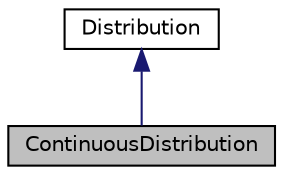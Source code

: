 digraph "ContinuousDistribution"
{
 // INTERACTIVE_SVG=YES
  bgcolor="transparent";
  edge [fontname="Helvetica",fontsize="10",labelfontname="Helvetica",labelfontsize="10"];
  node [fontname="Helvetica",fontsize="10",shape=record];
  Node61 [label="ContinuousDistribution",height=0.2,width=0.4,color="black", fillcolor="grey75", style="filled", fontcolor="black"];
  Node62 -> Node61 [dir="back",color="midnightblue",fontsize="10",style="solid",fontname="Helvetica"];
  Node62 [label="Distribution",height=0.2,width=0.4,color="black",URL="$d6/dd2/interfaceumontreal_1_1ssj_1_1probdist_1_1Distribution.html",tooltip="This interface should be implemented by all classes supporting discrete and continuous distributions..."];
}
